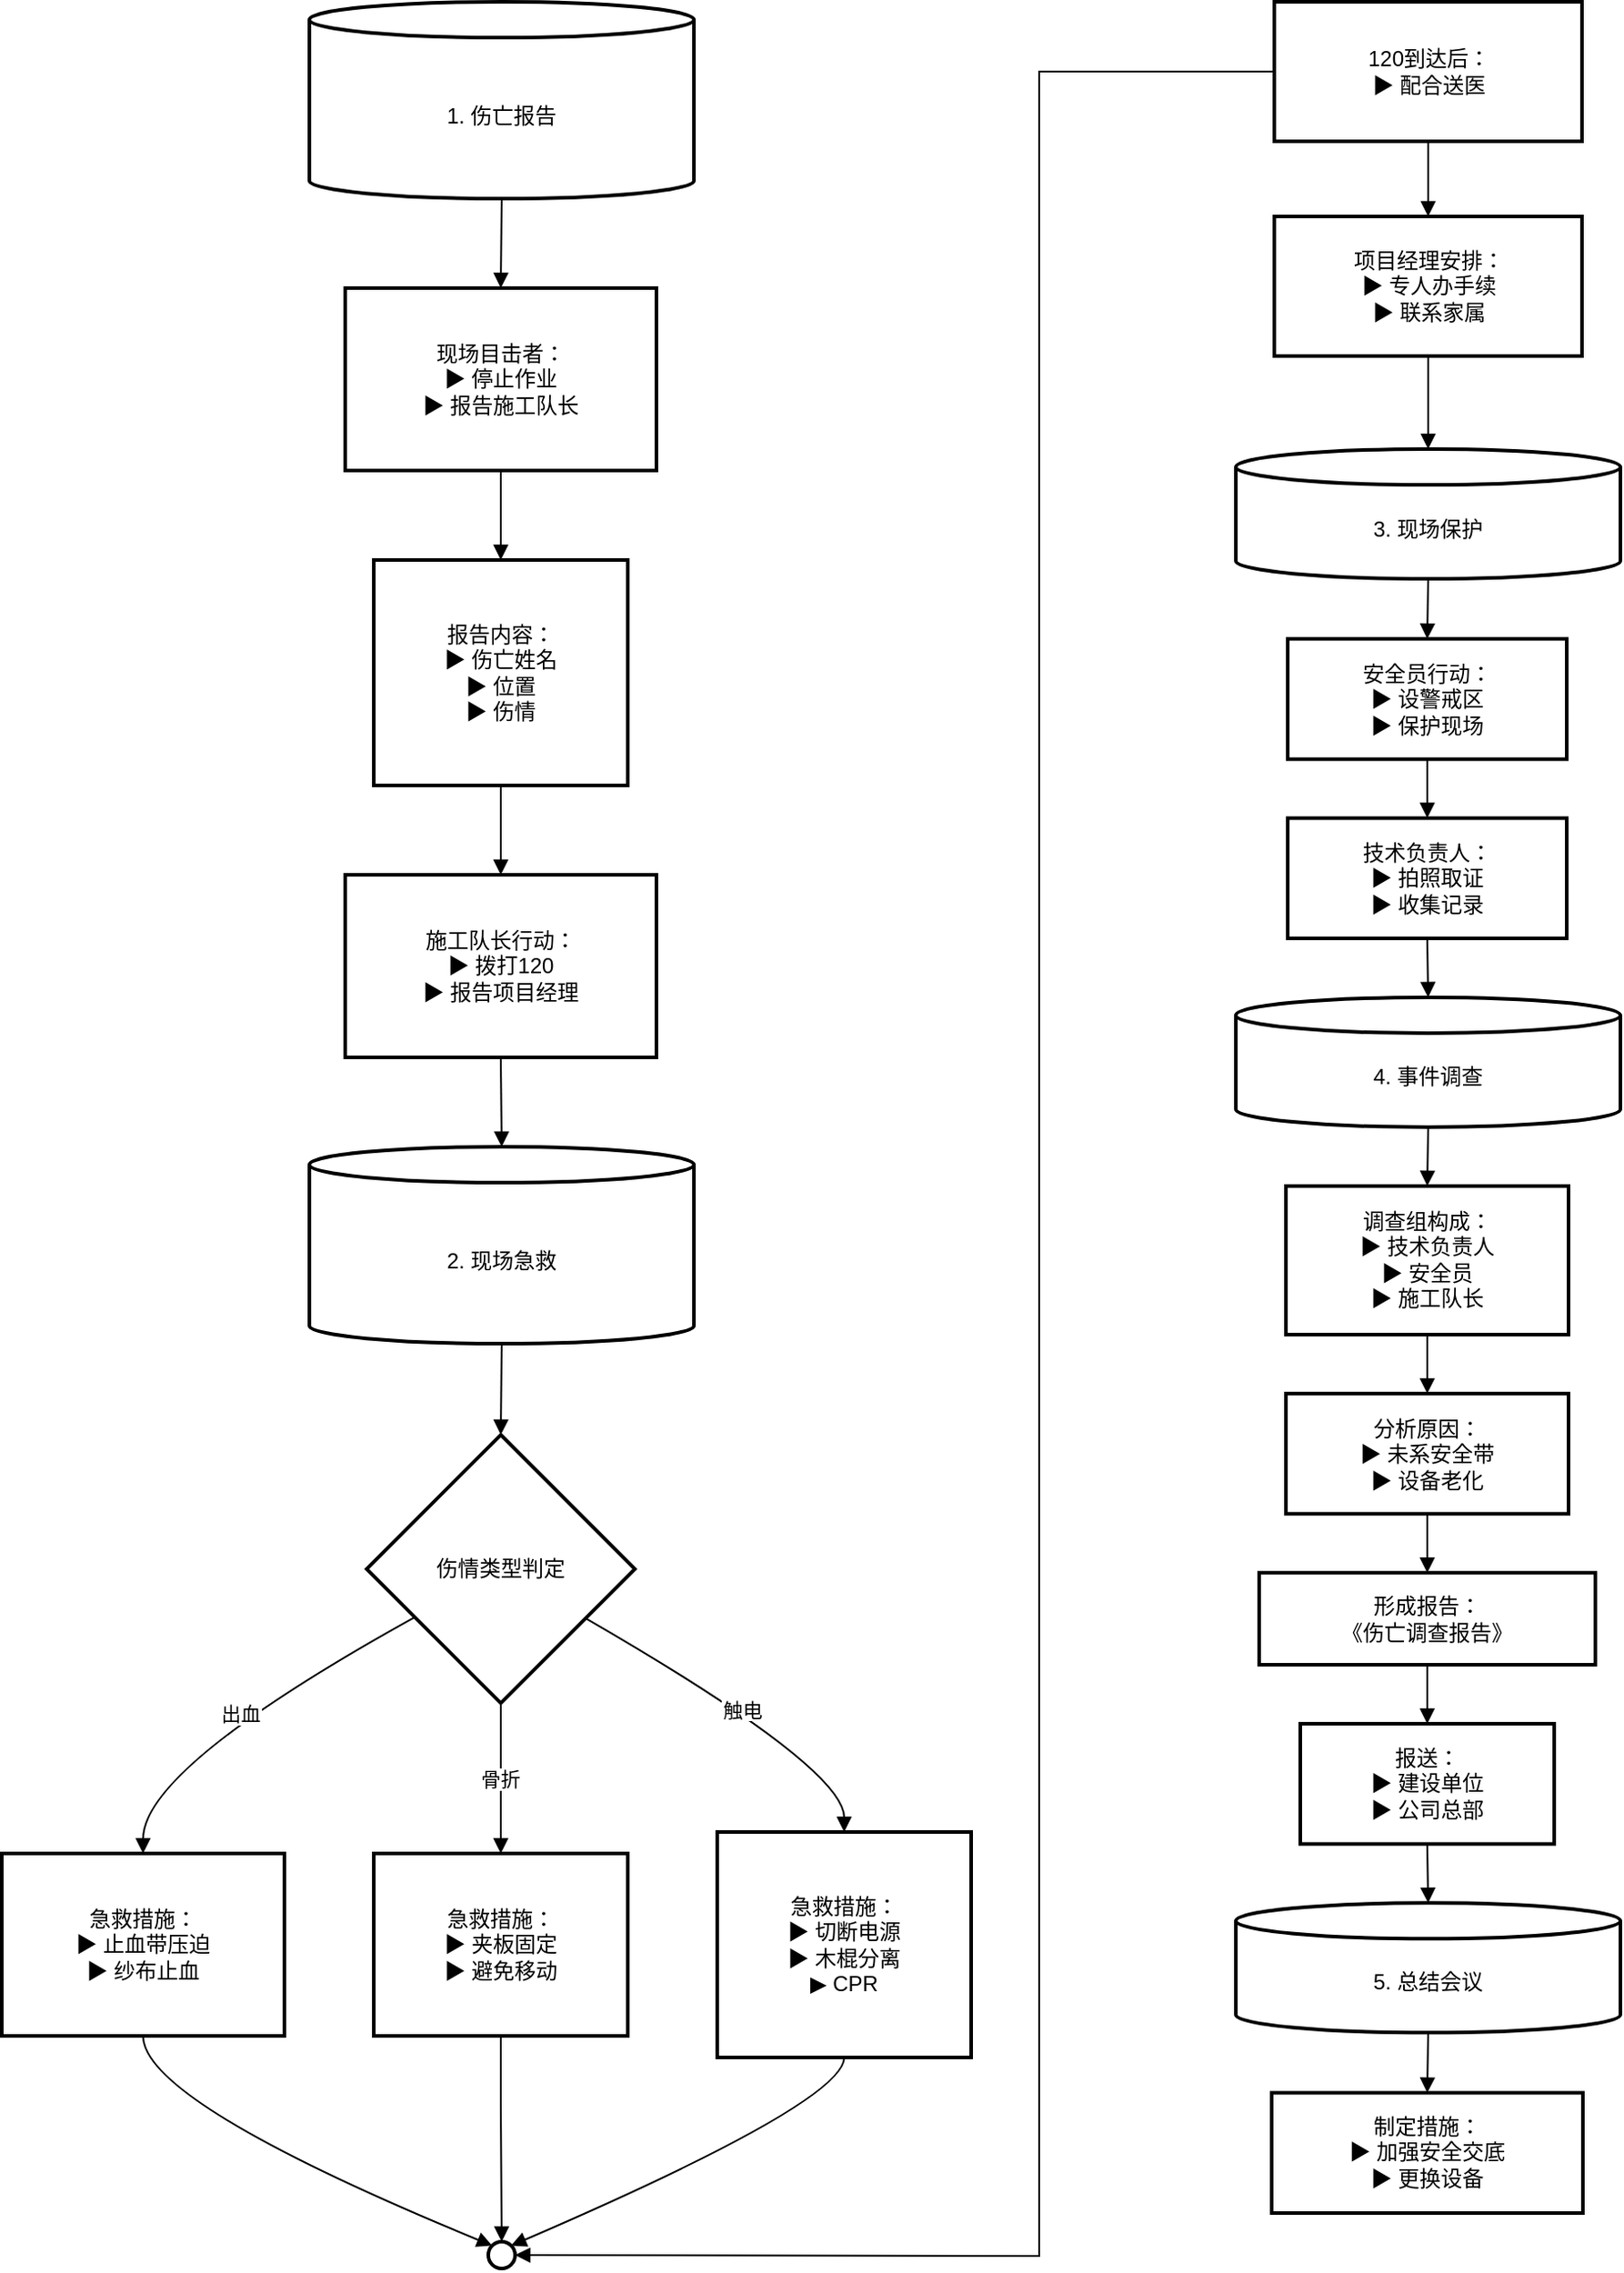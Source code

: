 <mxfile version="28.0.1">
  <diagram name="第 1 页" id="FCnkDAv11FmM_B6TMxjD">
    <mxGraphModel dx="1938" dy="1282" grid="1" gridSize="10" guides="1" tooltips="1" connect="1" arrows="1" fold="1" page="1" pageScale="1" pageWidth="827" pageHeight="1169" math="0" shadow="0">
      <root>
        <mxCell id="0" />
        <mxCell id="1" parent="0" />
        <mxCell id="HDuY53RAnxcUZYjjoA8C-36" value="1. 伤亡报告" style="shape=cylinder3;boundedLbl=1;backgroundOutline=1;size=10;strokeWidth=2;whiteSpace=wrap;" vertex="1" parent="1">
          <mxGeometry x="192" y="20" width="215" height="110" as="geometry" />
        </mxCell>
        <mxCell id="HDuY53RAnxcUZYjjoA8C-37" value="现场目击者：&#xa;▶ 停止作业&#xa;▶ 报告施工队长" style="whiteSpace=wrap;strokeWidth=2;" vertex="1" parent="1">
          <mxGeometry x="212" y="180" width="174" height="102" as="geometry" />
        </mxCell>
        <mxCell id="HDuY53RAnxcUZYjjoA8C-38" value="报告内容：&#xa;▶ 伤亡姓名&#xa;▶ 位置&#xa;▶ 伤情" style="whiteSpace=wrap;strokeWidth=2;" vertex="1" parent="1">
          <mxGeometry x="228" y="332" width="142" height="126" as="geometry" />
        </mxCell>
        <mxCell id="HDuY53RAnxcUZYjjoA8C-39" value="施工队长行动：&#xa;▶ 拨打120&#xa;▶ 报告项目经理" style="whiteSpace=wrap;strokeWidth=2;" vertex="1" parent="1">
          <mxGeometry x="212" y="508" width="174" height="102" as="geometry" />
        </mxCell>
        <mxCell id="HDuY53RAnxcUZYjjoA8C-40" value="2. 现场急救" style="shape=cylinder3;boundedLbl=1;backgroundOutline=1;size=10;strokeWidth=2;whiteSpace=wrap;" vertex="1" parent="1">
          <mxGeometry x="192" y="660" width="215" height="110" as="geometry" />
        </mxCell>
        <mxCell id="HDuY53RAnxcUZYjjoA8C-41" value="伤情类型判定" style="rhombus;strokeWidth=2;whiteSpace=wrap;" vertex="1" parent="1">
          <mxGeometry x="224" y="821" width="150" height="150" as="geometry" />
        </mxCell>
        <mxCell id="HDuY53RAnxcUZYjjoA8C-42" value="急救措施：&#xa;▶ 止血带压迫&#xa;▶ 纱布止血" style="whiteSpace=wrap;strokeWidth=2;" vertex="1" parent="1">
          <mxGeometry x="20" y="1055" width="158" height="102" as="geometry" />
        </mxCell>
        <mxCell id="HDuY53RAnxcUZYjjoA8C-43" value="急救措施：&#xa;▶ 夹板固定&#xa;▶ 避免移动" style="whiteSpace=wrap;strokeWidth=2;" vertex="1" parent="1">
          <mxGeometry x="228" y="1055" width="142" height="102" as="geometry" />
        </mxCell>
        <mxCell id="HDuY53RAnxcUZYjjoA8C-44" value="急救措施：&#xa;▶ 切断电源&#xa;▶ 木棍分离&#xa;▶ CPR" style="whiteSpace=wrap;strokeWidth=2;" vertex="1" parent="1">
          <mxGeometry x="420" y="1043" width="142" height="126" as="geometry" />
        </mxCell>
        <mxCell id="HDuY53RAnxcUZYjjoA8C-45" value="" style="ellipse;aspect=fixed;strokeWidth=2;whiteSpace=wrap;" vertex="1" parent="1">
          <mxGeometry x="292" y="1272" width="15" height="15" as="geometry" />
        </mxCell>
        <mxCell id="HDuY53RAnxcUZYjjoA8C-46" value="120到达后：&#xa;▶ 配合送医" style="whiteSpace=wrap;strokeWidth=2;" vertex="1" parent="1">
          <mxGeometry x="731.5" y="20" width="172" height="78" as="geometry" />
        </mxCell>
        <mxCell id="HDuY53RAnxcUZYjjoA8C-47" value="项目经理安排：&#xa;▶ 专人办手续&#xa;▶ 联系家属" style="whiteSpace=wrap;strokeWidth=2;" vertex="1" parent="1">
          <mxGeometry x="731.5" y="140" width="172" height="78" as="geometry" />
        </mxCell>
        <mxCell id="HDuY53RAnxcUZYjjoA8C-58" value="" style="curved=1;startArrow=none;endArrow=block;exitX=0.5;exitY=1;entryX=0.5;entryY=0;rounded=0;" edge="1" parent="1" source="HDuY53RAnxcUZYjjoA8C-36" target="HDuY53RAnxcUZYjjoA8C-37">
          <mxGeometry relative="1" as="geometry">
            <Array as="points" />
          </mxGeometry>
        </mxCell>
        <mxCell id="HDuY53RAnxcUZYjjoA8C-59" value="" style="curved=1;startArrow=none;endArrow=block;exitX=0.5;exitY=1;entryX=0.5;entryY=0;rounded=0;" edge="1" parent="1" source="HDuY53RAnxcUZYjjoA8C-37" target="HDuY53RAnxcUZYjjoA8C-38">
          <mxGeometry relative="1" as="geometry">
            <Array as="points" />
          </mxGeometry>
        </mxCell>
        <mxCell id="HDuY53RAnxcUZYjjoA8C-60" value="" style="curved=1;startArrow=none;endArrow=block;exitX=0.5;exitY=1;entryX=0.5;entryY=0;rounded=0;" edge="1" parent="1" source="HDuY53RAnxcUZYjjoA8C-38" target="HDuY53RAnxcUZYjjoA8C-39">
          <mxGeometry relative="1" as="geometry">
            <Array as="points" />
          </mxGeometry>
        </mxCell>
        <mxCell id="HDuY53RAnxcUZYjjoA8C-61" value="" style="curved=1;startArrow=none;endArrow=block;exitX=0.5;exitY=1;entryX=0.5;entryY=0;rounded=0;" edge="1" parent="1" source="HDuY53RAnxcUZYjjoA8C-39" target="HDuY53RAnxcUZYjjoA8C-40">
          <mxGeometry relative="1" as="geometry">
            <Array as="points" />
          </mxGeometry>
        </mxCell>
        <mxCell id="HDuY53RAnxcUZYjjoA8C-62" value="" style="curved=1;startArrow=none;endArrow=block;exitX=0.5;exitY=1.01;entryX=0.5;entryY=0;rounded=0;" edge="1" parent="1" source="HDuY53RAnxcUZYjjoA8C-40" target="HDuY53RAnxcUZYjjoA8C-41">
          <mxGeometry relative="1" as="geometry">
            <Array as="points" />
          </mxGeometry>
        </mxCell>
        <mxCell id="HDuY53RAnxcUZYjjoA8C-63" value="出血" style="curved=1;startArrow=none;endArrow=block;exitX=0;exitY=0.78;entryX=0.5;entryY=0;rounded=0;" edge="1" parent="1" source="HDuY53RAnxcUZYjjoA8C-41" target="HDuY53RAnxcUZYjjoA8C-42">
          <mxGeometry relative="1" as="geometry">
            <Array as="points">
              <mxPoint x="99" y="1007" />
            </Array>
          </mxGeometry>
        </mxCell>
        <mxCell id="HDuY53RAnxcUZYjjoA8C-64" value="骨折" style="curved=1;startArrow=none;endArrow=block;exitX=0.5;exitY=1;entryX=0.5;entryY=0;rounded=0;" edge="1" parent="1" source="HDuY53RAnxcUZYjjoA8C-41" target="HDuY53RAnxcUZYjjoA8C-43">
          <mxGeometry relative="1" as="geometry">
            <Array as="points" />
          </mxGeometry>
        </mxCell>
        <mxCell id="HDuY53RAnxcUZYjjoA8C-65" value="触电" style="curved=1;startArrow=none;endArrow=block;exitX=1;exitY=0.79;entryX=0.5;entryY=0;rounded=0;" edge="1" parent="1" source="HDuY53RAnxcUZYjjoA8C-41" target="HDuY53RAnxcUZYjjoA8C-44">
          <mxGeometry relative="1" as="geometry">
            <Array as="points">
              <mxPoint x="491" y="1007" />
            </Array>
          </mxGeometry>
        </mxCell>
        <mxCell id="HDuY53RAnxcUZYjjoA8C-66" value="" style="curved=1;startArrow=none;endArrow=block;exitX=0.5;exitY=1;rounded=0;entryX=0;entryY=0;entryDx=0;entryDy=0;" edge="1" parent="1" source="HDuY53RAnxcUZYjjoA8C-42" target="HDuY53RAnxcUZYjjoA8C-45">
          <mxGeometry relative="1" as="geometry">
            <Array as="points">
              <mxPoint x="99" y="1194" />
            </Array>
            <mxPoint x="280" y="1270" as="targetPoint" />
          </mxGeometry>
        </mxCell>
        <mxCell id="HDuY53RAnxcUZYjjoA8C-67" value="" style="curved=0;startArrow=none;endArrow=block;exitX=0.5;exitY=1;rounded=0;entryX=0.5;entryY=0;entryDx=0;entryDy=0;" edge="1" parent="1" source="HDuY53RAnxcUZYjjoA8C-43" target="HDuY53RAnxcUZYjjoA8C-45">
          <mxGeometry relative="1" as="geometry">
            <Array as="points">
              <mxPoint x="299" y="1194" />
            </Array>
            <mxPoint x="299" y="1270" as="targetPoint" />
          </mxGeometry>
        </mxCell>
        <mxCell id="HDuY53RAnxcUZYjjoA8C-68" value="" style="curved=1;startArrow=none;endArrow=block;exitX=0.5;exitY=1;entryX=1;entryY=0;rounded=0;entryDx=0;entryDy=0;" edge="1" parent="1" source="HDuY53RAnxcUZYjjoA8C-44" target="HDuY53RAnxcUZYjjoA8C-45">
          <mxGeometry relative="1" as="geometry">
            <Array as="points">
              <mxPoint x="491" y="1194" />
            </Array>
          </mxGeometry>
        </mxCell>
        <mxCell id="HDuY53RAnxcUZYjjoA8C-69" value="" style="curved=0;startArrow=none;endArrow=block;exitX=0;exitY=0.5;entryX=1;entryY=0.5;rounded=0;exitDx=0;exitDy=0;entryDx=0;entryDy=0;" edge="1" parent="1" source="HDuY53RAnxcUZYjjoA8C-46" target="HDuY53RAnxcUZYjjoA8C-45">
          <mxGeometry relative="1" as="geometry">
            <Array as="points">
              <mxPoint x="600" y="59" />
              <mxPoint x="600" y="1280" />
            </Array>
          </mxGeometry>
        </mxCell>
        <mxCell id="HDuY53RAnxcUZYjjoA8C-70" value="" style="curved=1;startArrow=none;endArrow=block;exitX=0.5;exitY=1;entryX=0.5;entryY=0;rounded=0;exitDx=0;exitDy=0;" edge="1" parent="1" source="HDuY53RAnxcUZYjjoA8C-46" target="HDuY53RAnxcUZYjjoA8C-47">
          <mxGeometry relative="1" as="geometry">
            <Array as="points" />
          </mxGeometry>
        </mxCell>
        <mxCell id="HDuY53RAnxcUZYjjoA8C-71" value="" style="curved=1;startArrow=none;endArrow=block;exitX=0.5;exitY=1;entryX=0.5;entryY=0;rounded=0;" edge="1" parent="1" source="HDuY53RAnxcUZYjjoA8C-47" target="HDuY53RAnxcUZYjjoA8C-48">
          <mxGeometry relative="1" as="geometry">
            <Array as="points" />
          </mxGeometry>
        </mxCell>
        <mxCell id="HDuY53RAnxcUZYjjoA8C-81" value="" style="group" vertex="1" connectable="0" parent="1">
          <mxGeometry x="710" y="270" width="215" height="986" as="geometry" />
        </mxCell>
        <mxCell id="HDuY53RAnxcUZYjjoA8C-48" value="3. 现场保护" style="shape=cylinder3;boundedLbl=1;backgroundOutline=1;size=10;strokeWidth=2;whiteSpace=wrap;" vertex="1" parent="HDuY53RAnxcUZYjjoA8C-81">
          <mxGeometry width="215" height="72.5" as="geometry" />
        </mxCell>
        <mxCell id="HDuY53RAnxcUZYjjoA8C-49" value="安全员行动：&#xa;▶ 设警戒区&#xa;▶ 保护现场" style="whiteSpace=wrap;strokeWidth=2;" vertex="1" parent="HDuY53RAnxcUZYjjoA8C-81">
          <mxGeometry x="29" y="106.114" width="156" height="67.227" as="geometry" />
        </mxCell>
        <mxCell id="HDuY53RAnxcUZYjjoA8C-50" value="技术负责人：&#xa;▶ 拍照取证&#xa;▶ 收集记录" style="whiteSpace=wrap;strokeWidth=2;" vertex="1" parent="HDuY53RAnxcUZYjjoA8C-81">
          <mxGeometry x="29" y="206.295" width="156" height="67.227" as="geometry" />
        </mxCell>
        <mxCell id="HDuY53RAnxcUZYjjoA8C-51" value="4. 事件调查" style="shape=cylinder3;boundedLbl=1;backgroundOutline=1;size=10;strokeWidth=2;whiteSpace=wrap;" vertex="1" parent="HDuY53RAnxcUZYjjoA8C-81">
          <mxGeometry y="306.477" width="215" height="72.5" as="geometry" />
        </mxCell>
        <mxCell id="HDuY53RAnxcUZYjjoA8C-52" value="调查组构成：&#xa;▶ 技术负责人&#xa;▶ 安全员&#xa;▶ 施工队长" style="whiteSpace=wrap;strokeWidth=2;" vertex="1" parent="HDuY53RAnxcUZYjjoA8C-81">
          <mxGeometry x="28" y="411.932" width="158" height="83.045" as="geometry" />
        </mxCell>
        <mxCell id="HDuY53RAnxcUZYjjoA8C-53" value="分析原因：&#xa;▶ 未系安全带&#xa;▶ 设备老化" style="whiteSpace=wrap;strokeWidth=2;" vertex="1" parent="HDuY53RAnxcUZYjjoA8C-81">
          <mxGeometry x="28" y="527.932" width="158" height="67.227" as="geometry" />
        </mxCell>
        <mxCell id="HDuY53RAnxcUZYjjoA8C-54" value="形成报告：&#xa;《伤亡调查报告》" style="whiteSpace=wrap;strokeWidth=2;" vertex="1" parent="HDuY53RAnxcUZYjjoA8C-81">
          <mxGeometry x="13" y="628.114" width="188" height="51.409" as="geometry" />
        </mxCell>
        <mxCell id="HDuY53RAnxcUZYjjoA8C-55" value="报送：&#xa;▶ 建设单位&#xa;▶ 公司总部" style="whiteSpace=wrap;strokeWidth=2;" vertex="1" parent="HDuY53RAnxcUZYjjoA8C-81">
          <mxGeometry x="36" y="712.477" width="142" height="67.227" as="geometry" />
        </mxCell>
        <mxCell id="HDuY53RAnxcUZYjjoA8C-56" value="5. 总结会议" style="shape=cylinder3;boundedLbl=1;backgroundOutline=1;size=10;strokeWidth=2;whiteSpace=wrap;" vertex="1" parent="HDuY53RAnxcUZYjjoA8C-81">
          <mxGeometry y="812.659" width="215" height="72.5" as="geometry" />
        </mxCell>
        <mxCell id="HDuY53RAnxcUZYjjoA8C-57" value="制定措施：&#xa;▶ 加强安全交底&#xa;▶ 更换设备" style="whiteSpace=wrap;strokeWidth=2;container=1;" vertex="1" parent="HDuY53RAnxcUZYjjoA8C-81">
          <mxGeometry x="20" y="918.773" width="174" height="67.227" as="geometry" />
        </mxCell>
        <mxCell id="HDuY53RAnxcUZYjjoA8C-72" value="" style="curved=1;startArrow=none;endArrow=block;exitX=0.5;exitY=1.01;entryX=0.5;entryY=0;rounded=0;" edge="1" parent="HDuY53RAnxcUZYjjoA8C-81" source="HDuY53RAnxcUZYjjoA8C-48" target="HDuY53RAnxcUZYjjoA8C-49">
          <mxGeometry relative="1" as="geometry">
            <Array as="points" />
          </mxGeometry>
        </mxCell>
        <mxCell id="HDuY53RAnxcUZYjjoA8C-73" value="" style="curved=1;startArrow=none;endArrow=block;exitX=0.5;exitY=1;entryX=0.5;entryY=0;rounded=0;" edge="1" parent="HDuY53RAnxcUZYjjoA8C-81" source="HDuY53RAnxcUZYjjoA8C-49" target="HDuY53RAnxcUZYjjoA8C-50">
          <mxGeometry relative="1" as="geometry">
            <Array as="points" />
          </mxGeometry>
        </mxCell>
        <mxCell id="HDuY53RAnxcUZYjjoA8C-74" value="" style="curved=1;startArrow=none;endArrow=block;exitX=0.5;exitY=1;entryX=0.5;entryY=0;rounded=0;" edge="1" parent="HDuY53RAnxcUZYjjoA8C-81" source="HDuY53RAnxcUZYjjoA8C-50" target="HDuY53RAnxcUZYjjoA8C-51">
          <mxGeometry relative="1" as="geometry">
            <Array as="points" />
          </mxGeometry>
        </mxCell>
        <mxCell id="HDuY53RAnxcUZYjjoA8C-75" value="" style="curved=1;startArrow=none;endArrow=block;exitX=0.5;exitY=1;entryX=0.5;entryY=0;rounded=0;" edge="1" parent="HDuY53RAnxcUZYjjoA8C-81" source="HDuY53RAnxcUZYjjoA8C-51" target="HDuY53RAnxcUZYjjoA8C-52">
          <mxGeometry relative="1" as="geometry">
            <Array as="points" />
          </mxGeometry>
        </mxCell>
        <mxCell id="HDuY53RAnxcUZYjjoA8C-76" value="" style="curved=1;startArrow=none;endArrow=block;exitX=0.5;exitY=1;entryX=0.5;entryY=0;rounded=0;" edge="1" parent="HDuY53RAnxcUZYjjoA8C-81" source="HDuY53RAnxcUZYjjoA8C-52" target="HDuY53RAnxcUZYjjoA8C-53">
          <mxGeometry relative="1" as="geometry">
            <Array as="points" />
          </mxGeometry>
        </mxCell>
        <mxCell id="HDuY53RAnxcUZYjjoA8C-77" value="" style="curved=1;startArrow=none;endArrow=block;exitX=0.5;exitY=1;entryX=0.5;entryY=0;rounded=0;" edge="1" parent="HDuY53RAnxcUZYjjoA8C-81" source="HDuY53RAnxcUZYjjoA8C-53" target="HDuY53RAnxcUZYjjoA8C-54">
          <mxGeometry relative="1" as="geometry">
            <Array as="points" />
          </mxGeometry>
        </mxCell>
        <mxCell id="HDuY53RAnxcUZYjjoA8C-78" value="" style="curved=1;startArrow=none;endArrow=block;exitX=0.5;exitY=1;entryX=0.5;entryY=0;rounded=0;" edge="1" parent="HDuY53RAnxcUZYjjoA8C-81" source="HDuY53RAnxcUZYjjoA8C-54" target="HDuY53RAnxcUZYjjoA8C-55">
          <mxGeometry relative="1" as="geometry">
            <Array as="points" />
          </mxGeometry>
        </mxCell>
        <mxCell id="HDuY53RAnxcUZYjjoA8C-79" value="" style="curved=1;startArrow=none;endArrow=block;exitX=0.5;exitY=1;entryX=0.5;entryY=0;rounded=0;" edge="1" parent="HDuY53RAnxcUZYjjoA8C-81" source="HDuY53RAnxcUZYjjoA8C-55" target="HDuY53RAnxcUZYjjoA8C-56">
          <mxGeometry relative="1" as="geometry">
            <Array as="points" />
          </mxGeometry>
        </mxCell>
        <mxCell id="HDuY53RAnxcUZYjjoA8C-80" value="" style="curved=1;startArrow=none;endArrow=block;exitX=0.5;exitY=1.01;entryX=0.5;entryY=0;rounded=0;" edge="1" parent="HDuY53RAnxcUZYjjoA8C-81" source="HDuY53RAnxcUZYjjoA8C-56" target="HDuY53RAnxcUZYjjoA8C-57">
          <mxGeometry relative="1" as="geometry">
            <Array as="points" />
          </mxGeometry>
        </mxCell>
      </root>
    </mxGraphModel>
  </diagram>
</mxfile>
